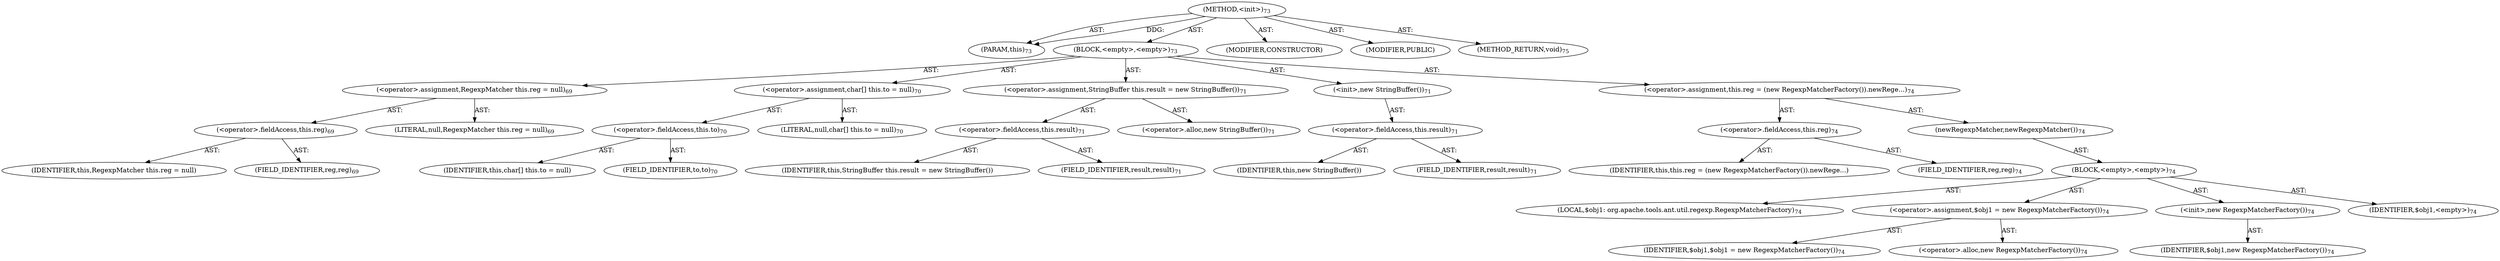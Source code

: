digraph "&lt;init&gt;" {  
"111669149696" [label = <(METHOD,&lt;init&gt;)<SUB>73</SUB>> ]
"115964116994" [label = <(PARAM,this)<SUB>73</SUB>> ]
"25769803776" [label = <(BLOCK,&lt;empty&gt;,&lt;empty&gt;)<SUB>73</SUB>> ]
"30064771072" [label = <(&lt;operator&gt;.assignment,RegexpMatcher this.reg = null)<SUB>69</SUB>> ]
"30064771073" [label = <(&lt;operator&gt;.fieldAccess,this.reg)<SUB>69</SUB>> ]
"68719476738" [label = <(IDENTIFIER,this,RegexpMatcher this.reg = null)> ]
"55834574848" [label = <(FIELD_IDENTIFIER,reg,reg)<SUB>69</SUB>> ]
"90194313216" [label = <(LITERAL,null,RegexpMatcher this.reg = null)<SUB>69</SUB>> ]
"30064771074" [label = <(&lt;operator&gt;.assignment,char[] this.to = null)<SUB>70</SUB>> ]
"30064771075" [label = <(&lt;operator&gt;.fieldAccess,this.to)<SUB>70</SUB>> ]
"68719476739" [label = <(IDENTIFIER,this,char[] this.to = null)> ]
"55834574849" [label = <(FIELD_IDENTIFIER,to,to)<SUB>70</SUB>> ]
"90194313217" [label = <(LITERAL,null,char[] this.to = null)<SUB>70</SUB>> ]
"30064771076" [label = <(&lt;operator&gt;.assignment,StringBuffer this.result = new StringBuffer())<SUB>71</SUB>> ]
"30064771077" [label = <(&lt;operator&gt;.fieldAccess,this.result)<SUB>71</SUB>> ]
"68719476740" [label = <(IDENTIFIER,this,StringBuffer this.result = new StringBuffer())> ]
"55834574850" [label = <(FIELD_IDENTIFIER,result,result)<SUB>71</SUB>> ]
"30064771078" [label = <(&lt;operator&gt;.alloc,new StringBuffer())<SUB>71</SUB>> ]
"30064771079" [label = <(&lt;init&gt;,new StringBuffer())<SUB>71</SUB>> ]
"30064771080" [label = <(&lt;operator&gt;.fieldAccess,this.result)<SUB>71</SUB>> ]
"68719476741" [label = <(IDENTIFIER,this,new StringBuffer())> ]
"55834574851" [label = <(FIELD_IDENTIFIER,result,result)<SUB>71</SUB>> ]
"30064771081" [label = <(&lt;operator&gt;.assignment,this.reg = (new RegexpMatcherFactory()).newRege...)<SUB>74</SUB>> ]
"30064771082" [label = <(&lt;operator&gt;.fieldAccess,this.reg)<SUB>74</SUB>> ]
"68719476742" [label = <(IDENTIFIER,this,this.reg = (new RegexpMatcherFactory()).newRege...)> ]
"55834574852" [label = <(FIELD_IDENTIFIER,reg,reg)<SUB>74</SUB>> ]
"30064771083" [label = <(newRegexpMatcher,newRegexpMatcher())<SUB>74</SUB>> ]
"25769803777" [label = <(BLOCK,&lt;empty&gt;,&lt;empty&gt;)<SUB>74</SUB>> ]
"94489280512" [label = <(LOCAL,$obj1: org.apache.tools.ant.util.regexp.RegexpMatcherFactory)<SUB>74</SUB>> ]
"30064771084" [label = <(&lt;operator&gt;.assignment,$obj1 = new RegexpMatcherFactory())<SUB>74</SUB>> ]
"68719476743" [label = <(IDENTIFIER,$obj1,$obj1 = new RegexpMatcherFactory())<SUB>74</SUB>> ]
"30064771085" [label = <(&lt;operator&gt;.alloc,new RegexpMatcherFactory())<SUB>74</SUB>> ]
"30064771086" [label = <(&lt;init&gt;,new RegexpMatcherFactory())<SUB>74</SUB>> ]
"68719476744" [label = <(IDENTIFIER,$obj1,new RegexpMatcherFactory())<SUB>74</SUB>> ]
"68719476745" [label = <(IDENTIFIER,$obj1,&lt;empty&gt;)<SUB>74</SUB>> ]
"133143986179" [label = <(MODIFIER,CONSTRUCTOR)> ]
"133143986180" [label = <(MODIFIER,PUBLIC)> ]
"128849018880" [label = <(METHOD_RETURN,void)<SUB>75</SUB>> ]
  "111669149696" -> "115964116994"  [ label = "AST: "] 
  "111669149696" -> "25769803776"  [ label = "AST: "] 
  "111669149696" -> "133143986179"  [ label = "AST: "] 
  "111669149696" -> "133143986180"  [ label = "AST: "] 
  "111669149696" -> "128849018880"  [ label = "AST: "] 
  "25769803776" -> "30064771072"  [ label = "AST: "] 
  "25769803776" -> "30064771074"  [ label = "AST: "] 
  "25769803776" -> "30064771076"  [ label = "AST: "] 
  "25769803776" -> "30064771079"  [ label = "AST: "] 
  "25769803776" -> "30064771081"  [ label = "AST: "] 
  "30064771072" -> "30064771073"  [ label = "AST: "] 
  "30064771072" -> "90194313216"  [ label = "AST: "] 
  "30064771073" -> "68719476738"  [ label = "AST: "] 
  "30064771073" -> "55834574848"  [ label = "AST: "] 
  "30064771074" -> "30064771075"  [ label = "AST: "] 
  "30064771074" -> "90194313217"  [ label = "AST: "] 
  "30064771075" -> "68719476739"  [ label = "AST: "] 
  "30064771075" -> "55834574849"  [ label = "AST: "] 
  "30064771076" -> "30064771077"  [ label = "AST: "] 
  "30064771076" -> "30064771078"  [ label = "AST: "] 
  "30064771077" -> "68719476740"  [ label = "AST: "] 
  "30064771077" -> "55834574850"  [ label = "AST: "] 
  "30064771079" -> "30064771080"  [ label = "AST: "] 
  "30064771080" -> "68719476741"  [ label = "AST: "] 
  "30064771080" -> "55834574851"  [ label = "AST: "] 
  "30064771081" -> "30064771082"  [ label = "AST: "] 
  "30064771081" -> "30064771083"  [ label = "AST: "] 
  "30064771082" -> "68719476742"  [ label = "AST: "] 
  "30064771082" -> "55834574852"  [ label = "AST: "] 
  "30064771083" -> "25769803777"  [ label = "AST: "] 
  "25769803777" -> "94489280512"  [ label = "AST: "] 
  "25769803777" -> "30064771084"  [ label = "AST: "] 
  "25769803777" -> "30064771086"  [ label = "AST: "] 
  "25769803777" -> "68719476745"  [ label = "AST: "] 
  "30064771084" -> "68719476743"  [ label = "AST: "] 
  "30064771084" -> "30064771085"  [ label = "AST: "] 
  "30064771086" -> "68719476744"  [ label = "AST: "] 
  "111669149696" -> "115964116994"  [ label = "DDG: "] 
}
